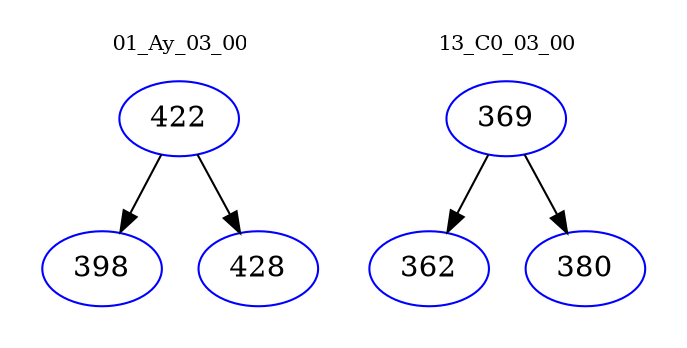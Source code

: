 digraph{
subgraph cluster_0 {
color = white
label = "01_Ay_03_00";
fontsize=10;
T0_422 [label="422", color="blue"]
T0_422 -> T0_398 [color="black"]
T0_398 [label="398", color="blue"]
T0_422 -> T0_428 [color="black"]
T0_428 [label="428", color="blue"]
}
subgraph cluster_1 {
color = white
label = "13_C0_03_00";
fontsize=10;
T1_369 [label="369", color="blue"]
T1_369 -> T1_362 [color="black"]
T1_362 [label="362", color="blue"]
T1_369 -> T1_380 [color="black"]
T1_380 [label="380", color="blue"]
}
}
